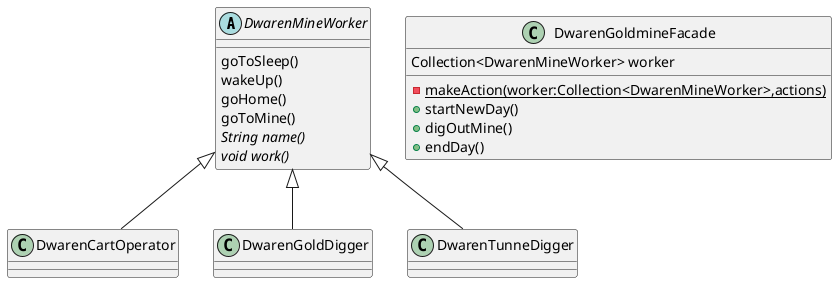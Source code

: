 @startuml

abstract class DwarenMineWorker{
    goToSleep()
    wakeUp()
    goHome()
    goToMine()
    {abstract} String name()
    {abstract} void work()
}

class DwarenCartOperator
class DwarenGoldDigger
class DwarenTunneDigger

DwarenMineWorker <|-- DwarenCartOperator
DwarenMineWorker <|-- DwarenGoldDigger
DwarenMineWorker <|-- DwarenTunneDigger

class DwarenGoldmineFacade{
    Collection<DwarenMineWorker> worker
    -{static} makeAction(worker:Collection<DwarenMineWorker>,actions)
    +startNewDay()
    +digOutMine()
    +endDay()
}

@enduml